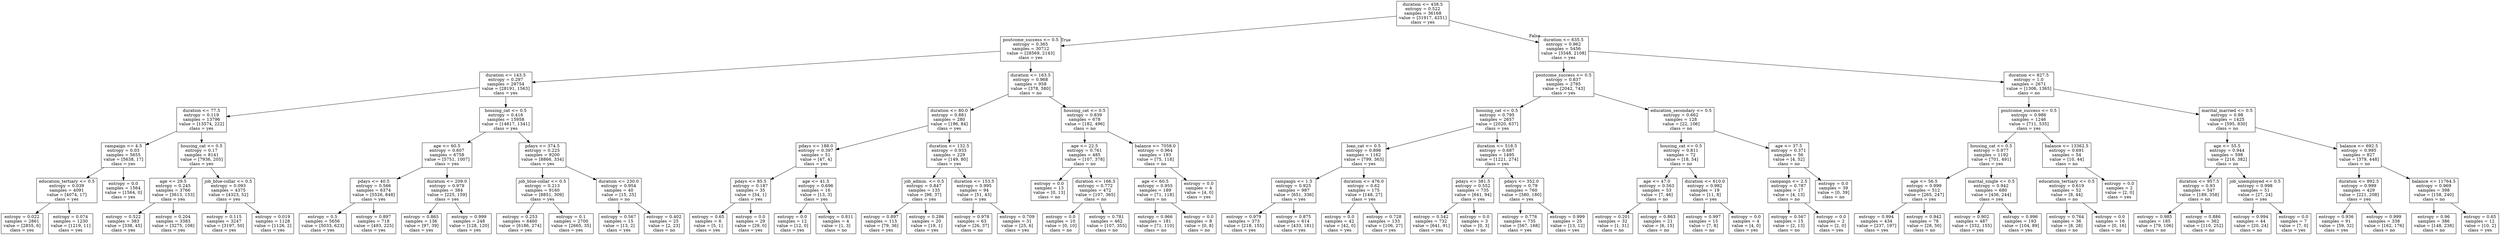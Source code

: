 digraph Tree {
node [shape=box] ;
0 [label="duration <= 438.5\nentropy = 0.522\nsamples = 36168\nvalue = [31917, 4251]\nclass = yes"] ;
1 [label="poutcome_success <= 0.5\nentropy = 0.365\nsamples = 30712\nvalue = [28569, 2143]\nclass = yes"] ;
0 -> 1 [labeldistance=2.5, labelangle=45, headlabel="True"] ;
2 [label="duration <= 143.5\nentropy = 0.297\nsamples = 29754\nvalue = [28191, 1563]\nclass = yes"] ;
1 -> 2 ;
3 [label="duration <= 77.5\nentropy = 0.119\nsamples = 13796\nvalue = [13574, 222]\nclass = yes"] ;
2 -> 3 ;
4 [label="campaign <= 4.5\nentropy = 0.03\nsamples = 5655\nvalue = [5638, 17]\nclass = yes"] ;
3 -> 4 ;
5 [label="education_tertiary <= 0.5\nentropy = 0.039\nsamples = 4091\nvalue = [4074, 17]\nclass = yes"] ;
4 -> 5 ;
6 [label="entropy = 0.022\nsamples = 2861\nvalue = [2855, 6]\nclass = yes"] ;
5 -> 6 ;
7 [label="entropy = 0.074\nsamples = 1230\nvalue = [1219, 11]\nclass = yes"] ;
5 -> 7 ;
8 [label="entropy = 0.0\nsamples = 1564\nvalue = [1564, 0]\nclass = yes"] ;
4 -> 8 ;
9 [label="housing_cat <= 0.5\nentropy = 0.17\nsamples = 8141\nvalue = [7936, 205]\nclass = yes"] ;
3 -> 9 ;
10 [label="age <= 29.5\nentropy = 0.245\nsamples = 3766\nvalue = [3613, 153]\nclass = yes"] ;
9 -> 10 ;
11 [label="entropy = 0.522\nsamples = 383\nvalue = [338, 45]\nclass = yes"] ;
10 -> 11 ;
12 [label="entropy = 0.204\nsamples = 3383\nvalue = [3275, 108]\nclass = yes"] ;
10 -> 12 ;
13 [label="job_blue-collar <= 0.5\nentropy = 0.093\nsamples = 4375\nvalue = [4323, 52]\nclass = yes"] ;
9 -> 13 ;
14 [label="entropy = 0.115\nsamples = 3247\nvalue = [3197, 50]\nclass = yes"] ;
13 -> 14 ;
15 [label="entropy = 0.019\nsamples = 1128\nvalue = [1126, 2]\nclass = yes"] ;
13 -> 15 ;
16 [label="housing_cat <= 0.5\nentropy = 0.416\nsamples = 15958\nvalue = [14617, 1341]\nclass = yes"] ;
2 -> 16 ;
17 [label="age <= 60.5\nentropy = 0.607\nsamples = 6758\nvalue = [5751, 1007]\nclass = yes"] ;
16 -> 17 ;
18 [label="pdays <= 40.5\nentropy = 0.566\nsamples = 6374\nvalue = [5526, 848]\nclass = yes"] ;
17 -> 18 ;
19 [label="entropy = 0.5\nsamples = 5656\nvalue = [5033, 623]\nclass = yes"] ;
18 -> 19 ;
20 [label="entropy = 0.897\nsamples = 718\nvalue = [493, 225]\nclass = yes"] ;
18 -> 20 ;
21 [label="duration <= 209.0\nentropy = 0.979\nsamples = 384\nvalue = [225, 159]\nclass = yes"] ;
17 -> 21 ;
22 [label="entropy = 0.865\nsamples = 136\nvalue = [97, 39]\nclass = yes"] ;
21 -> 22 ;
23 [label="entropy = 0.999\nsamples = 248\nvalue = [128, 120]\nclass = yes"] ;
21 -> 23 ;
24 [label="pdays <= 374.5\nentropy = 0.225\nsamples = 9200\nvalue = [8866, 334]\nclass = yes"] ;
16 -> 24 ;
25 [label="job_blue-collar <= 0.5\nentropy = 0.213\nsamples = 9160\nvalue = [8851, 309]\nclass = yes"] ;
24 -> 25 ;
26 [label="entropy = 0.253\nsamples = 6460\nvalue = [6186, 274]\nclass = yes"] ;
25 -> 26 ;
27 [label="entropy = 0.1\nsamples = 2700\nvalue = [2665, 35]\nclass = yes"] ;
25 -> 27 ;
28 [label="duration <= 230.0\nentropy = 0.954\nsamples = 40\nvalue = [15, 25]\nclass = no"] ;
24 -> 28 ;
29 [label="entropy = 0.567\nsamples = 15\nvalue = [13, 2]\nclass = yes"] ;
28 -> 29 ;
30 [label="entropy = 0.402\nsamples = 25\nvalue = [2, 23]\nclass = no"] ;
28 -> 30 ;
31 [label="duration <= 163.5\nentropy = 0.968\nsamples = 958\nvalue = [378, 580]\nclass = no"] ;
1 -> 31 ;
32 [label="duration <= 80.0\nentropy = 0.881\nsamples = 280\nvalue = [196, 84]\nclass = yes"] ;
31 -> 32 ;
33 [label="pdays <= 188.0\nentropy = 0.397\nsamples = 51\nvalue = [47, 4]\nclass = yes"] ;
32 -> 33 ;
34 [label="pdays <= 85.5\nentropy = 0.187\nsamples = 35\nvalue = [34, 1]\nclass = yes"] ;
33 -> 34 ;
35 [label="entropy = 0.65\nsamples = 6\nvalue = [5, 1]\nclass = yes"] ;
34 -> 35 ;
36 [label="entropy = 0.0\nsamples = 29\nvalue = [29, 0]\nclass = yes"] ;
34 -> 36 ;
37 [label="age <= 41.5\nentropy = 0.696\nsamples = 16\nvalue = [13, 3]\nclass = yes"] ;
33 -> 37 ;
38 [label="entropy = 0.0\nsamples = 12\nvalue = [12, 0]\nclass = yes"] ;
37 -> 38 ;
39 [label="entropy = 0.811\nsamples = 4\nvalue = [1, 3]\nclass = no"] ;
37 -> 39 ;
40 [label="duration <= 132.5\nentropy = 0.933\nsamples = 229\nvalue = [149, 80]\nclass = yes"] ;
32 -> 40 ;
41 [label="job_admin. <= 0.5\nentropy = 0.847\nsamples = 135\nvalue = [98, 37]\nclass = yes"] ;
40 -> 41 ;
42 [label="entropy = 0.897\nsamples = 115\nvalue = [79, 36]\nclass = yes"] ;
41 -> 42 ;
43 [label="entropy = 0.286\nsamples = 20\nvalue = [19, 1]\nclass = yes"] ;
41 -> 43 ;
44 [label="duration <= 153.5\nentropy = 0.995\nsamples = 94\nvalue = [51, 43]\nclass = yes"] ;
40 -> 44 ;
45 [label="entropy = 0.978\nsamples = 63\nvalue = [26, 37]\nclass = no"] ;
44 -> 45 ;
46 [label="entropy = 0.709\nsamples = 31\nvalue = [25, 6]\nclass = yes"] ;
44 -> 46 ;
47 [label="housing_cat <= 0.5\nentropy = 0.839\nsamples = 678\nvalue = [182, 496]\nclass = no"] ;
31 -> 47 ;
48 [label="age <= 22.5\nentropy = 0.761\nsamples = 485\nvalue = [107, 378]\nclass = no"] ;
47 -> 48 ;
49 [label="entropy = 0.0\nsamples = 13\nvalue = [0, 13]\nclass = no"] ;
48 -> 49 ;
50 [label="duration <= 166.5\nentropy = 0.772\nsamples = 472\nvalue = [107, 365]\nclass = no"] ;
48 -> 50 ;
51 [label="entropy = 0.0\nsamples = 10\nvalue = [0, 10]\nclass = no"] ;
50 -> 51 ;
52 [label="entropy = 0.781\nsamples = 462\nvalue = [107, 355]\nclass = no"] ;
50 -> 52 ;
53 [label="balance <= 7058.0\nentropy = 0.964\nsamples = 193\nvalue = [75, 118]\nclass = no"] ;
47 -> 53 ;
54 [label="age <= 60.5\nentropy = 0.955\nsamples = 189\nvalue = [71, 118]\nclass = no"] ;
53 -> 54 ;
55 [label="entropy = 0.966\nsamples = 181\nvalue = [71, 110]\nclass = no"] ;
54 -> 55 ;
56 [label="entropy = 0.0\nsamples = 8\nvalue = [0, 8]\nclass = no"] ;
54 -> 56 ;
57 [label="entropy = 0.0\nsamples = 4\nvalue = [4, 0]\nclass = yes"] ;
53 -> 57 ;
58 [label="duration <= 635.5\nentropy = 0.962\nsamples = 5456\nvalue = [3348, 2108]\nclass = yes"] ;
0 -> 58 [labeldistance=2.5, labelangle=-45, headlabel="False"] ;
59 [label="poutcome_success <= 0.5\nentropy = 0.837\nsamples = 2785\nvalue = [2042, 743]\nclass = yes"] ;
58 -> 59 ;
60 [label="housing_cat <= 0.5\nentropy = 0.795\nsamples = 2657\nvalue = [2020, 637]\nclass = yes"] ;
59 -> 60 ;
61 [label="loan_cat <= 0.5\nentropy = 0.896\nsamples = 1162\nvalue = [799, 363]\nclass = yes"] ;
60 -> 61 ;
62 [label="campaign <= 1.5\nentropy = 0.925\nsamples = 987\nvalue = [651, 336]\nclass = yes"] ;
61 -> 62 ;
63 [label="entropy = 0.979\nsamples = 373\nvalue = [218, 155]\nclass = yes"] ;
62 -> 63 ;
64 [label="entropy = 0.875\nsamples = 614\nvalue = [433, 181]\nclass = yes"] ;
62 -> 64 ;
65 [label="duration <= 476.0\nentropy = 0.62\nsamples = 175\nvalue = [148, 27]\nclass = yes"] ;
61 -> 65 ;
66 [label="entropy = 0.0\nsamples = 42\nvalue = [42, 0]\nclass = yes"] ;
65 -> 66 ;
67 [label="entropy = 0.728\nsamples = 133\nvalue = [106, 27]\nclass = yes"] ;
65 -> 67 ;
68 [label="duration <= 518.5\nentropy = 0.687\nsamples = 1495\nvalue = [1221, 274]\nclass = yes"] ;
60 -> 68 ;
69 [label="pdays <= 381.5\nentropy = 0.552\nsamples = 735\nvalue = [641, 94]\nclass = yes"] ;
68 -> 69 ;
70 [label="entropy = 0.542\nsamples = 732\nvalue = [641, 91]\nclass = yes"] ;
69 -> 70 ;
71 [label="entropy = 0.0\nsamples = 3\nvalue = [0, 3]\nclass = no"] ;
69 -> 71 ;
72 [label="pdays <= 352.0\nentropy = 0.79\nsamples = 760\nvalue = [580, 180]\nclass = yes"] ;
68 -> 72 ;
73 [label="entropy = 0.776\nsamples = 735\nvalue = [567, 168]\nclass = yes"] ;
72 -> 73 ;
74 [label="entropy = 0.999\nsamples = 25\nvalue = [13, 12]\nclass = yes"] ;
72 -> 74 ;
75 [label="education_secondary <= 0.5\nentropy = 0.662\nsamples = 128\nvalue = [22, 106]\nclass = no"] ;
59 -> 75 ;
76 [label="housing_cat <= 0.5\nentropy = 0.811\nsamples = 72\nvalue = [18, 54]\nclass = no"] ;
75 -> 76 ;
77 [label="age <= 47.0\nentropy = 0.563\nsamples = 53\nvalue = [7, 46]\nclass = no"] ;
76 -> 77 ;
78 [label="entropy = 0.201\nsamples = 32\nvalue = [1, 31]\nclass = no"] ;
77 -> 78 ;
79 [label="entropy = 0.863\nsamples = 21\nvalue = [6, 15]\nclass = no"] ;
77 -> 79 ;
80 [label="duration <= 610.0\nentropy = 0.982\nsamples = 19\nvalue = [11, 8]\nclass = yes"] ;
76 -> 80 ;
81 [label="entropy = 0.997\nsamples = 15\nvalue = [7, 8]\nclass = no"] ;
80 -> 81 ;
82 [label="entropy = 0.0\nsamples = 4\nvalue = [4, 0]\nclass = yes"] ;
80 -> 82 ;
83 [label="age <= 37.5\nentropy = 0.371\nsamples = 56\nvalue = [4, 52]\nclass = no"] ;
75 -> 83 ;
84 [label="campaign <= 2.5\nentropy = 0.787\nsamples = 17\nvalue = [4, 13]\nclass = no"] ;
83 -> 84 ;
85 [label="entropy = 0.567\nsamples = 15\nvalue = [2, 13]\nclass = no"] ;
84 -> 85 ;
86 [label="entropy = 0.0\nsamples = 2\nvalue = [2, 0]\nclass = yes"] ;
84 -> 86 ;
87 [label="entropy = 0.0\nsamples = 39\nvalue = [0, 39]\nclass = no"] ;
83 -> 87 ;
88 [label="duration <= 827.5\nentropy = 1.0\nsamples = 2671\nvalue = [1306, 1365]\nclass = no"] ;
58 -> 88 ;
89 [label="poutcome_success <= 0.5\nentropy = 0.986\nsamples = 1246\nvalue = [711, 535]\nclass = yes"] ;
88 -> 89 ;
90 [label="housing_cat <= 0.5\nentropy = 0.977\nsamples = 1192\nvalue = [701, 491]\nclass = yes"] ;
89 -> 90 ;
91 [label="age <= 56.5\nentropy = 0.999\nsamples = 512\nvalue = [265, 247]\nclass = yes"] ;
90 -> 91 ;
92 [label="entropy = 0.994\nsamples = 434\nvalue = [237, 197]\nclass = yes"] ;
91 -> 92 ;
93 [label="entropy = 0.942\nsamples = 78\nvalue = [28, 50]\nclass = no"] ;
91 -> 93 ;
94 [label="marital_single <= 0.5\nentropy = 0.942\nsamples = 680\nvalue = [436, 244]\nclass = yes"] ;
90 -> 94 ;
95 [label="entropy = 0.902\nsamples = 487\nvalue = [332, 155]\nclass = yes"] ;
94 -> 95 ;
96 [label="entropy = 0.996\nsamples = 193\nvalue = [104, 89]\nclass = yes"] ;
94 -> 96 ;
97 [label="balance <= 13362.5\nentropy = 0.691\nsamples = 54\nvalue = [10, 44]\nclass = no"] ;
89 -> 97 ;
98 [label="education_tertiary <= 0.5\nentropy = 0.619\nsamples = 52\nvalue = [8, 44]\nclass = no"] ;
97 -> 98 ;
99 [label="entropy = 0.764\nsamples = 36\nvalue = [8, 28]\nclass = no"] ;
98 -> 99 ;
100 [label="entropy = 0.0\nsamples = 16\nvalue = [0, 16]\nclass = no"] ;
98 -> 100 ;
101 [label="entropy = 0.0\nsamples = 2\nvalue = [2, 0]\nclass = yes"] ;
97 -> 101 ;
102 [label="marital_married <= 0.5\nentropy = 0.98\nsamples = 1425\nvalue = [595, 830]\nclass = no"] ;
88 -> 102 ;
103 [label="age <= 55.5\nentropy = 0.944\nsamples = 598\nvalue = [216, 382]\nclass = no"] ;
102 -> 103 ;
104 [label="duration <= 957.5\nentropy = 0.93\nsamples = 547\nvalue = [189, 358]\nclass = no"] ;
103 -> 104 ;
105 [label="entropy = 0.985\nsamples = 185\nvalue = [79, 106]\nclass = no"] ;
104 -> 105 ;
106 [label="entropy = 0.886\nsamples = 362\nvalue = [110, 252]\nclass = no"] ;
104 -> 106 ;
107 [label="job_unemployed <= 0.5\nentropy = 0.998\nsamples = 51\nvalue = [27, 24]\nclass = yes"] ;
103 -> 107 ;
108 [label="entropy = 0.994\nsamples = 44\nvalue = [20, 24]\nclass = no"] ;
107 -> 108 ;
109 [label="entropy = 0.0\nsamples = 7\nvalue = [7, 0]\nclass = yes"] ;
107 -> 109 ;
110 [label="balance <= 692.5\nentropy = 0.995\nsamples = 827\nvalue = [379, 448]\nclass = no"] ;
102 -> 110 ;
111 [label="duration <= 892.5\nentropy = 0.999\nsamples = 429\nvalue = [221, 208]\nclass = yes"] ;
110 -> 111 ;
112 [label="entropy = 0.936\nsamples = 91\nvalue = [59, 32]\nclass = yes"] ;
111 -> 112 ;
113 [label="entropy = 0.999\nsamples = 338\nvalue = [162, 176]\nclass = no"] ;
111 -> 113 ;
114 [label="balance <= 11764.5\nentropy = 0.969\nsamples = 398\nvalue = [158, 240]\nclass = no"] ;
110 -> 114 ;
115 [label="entropy = 0.96\nsamples = 386\nvalue = [148, 238]\nclass = no"] ;
114 -> 115 ;
116 [label="entropy = 0.65\nsamples = 12\nvalue = [10, 2]\nclass = yes"] ;
114 -> 116 ;
}